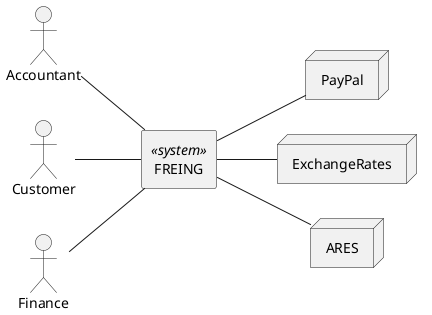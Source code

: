 @startuml
left to right direction

:Accountant: as a
:Customer: as c
:Finance: as f

rectangle "FREING" <<system>> as freing {

'    component "Invoice service" as invoice_service {
'    }
'    component "Customer service" as customer_service {
'    }
'    component "Render service" as render_service {
'    }
'    component "Payment service" as payment_service {
'    }
}

node PayPal as paypal{
}

node ExchangeRates as exchange_rates{
}

node ARES as ares{
}

freing -- paypal
freing -- exchange_rates
freing -- ares


a -- freing
c -- freing
f -- freing


@enduml